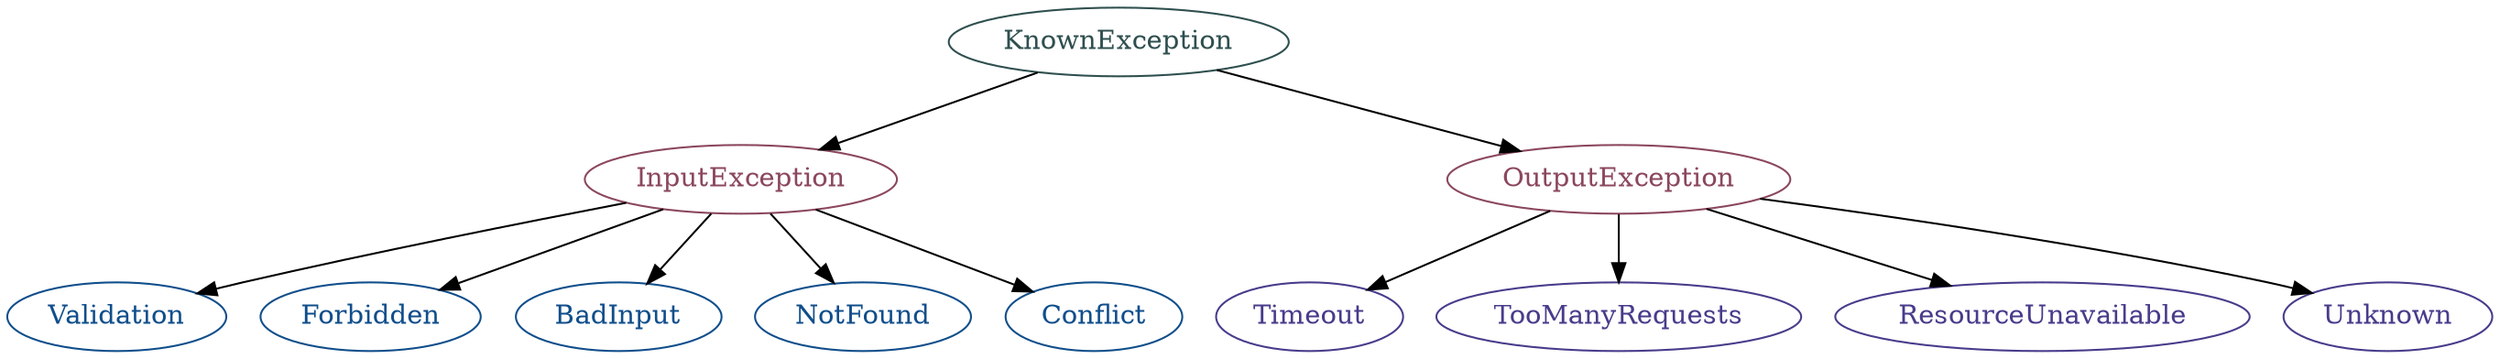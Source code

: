 digraph ErrorHierarchy {
  KnownException [color=darkslategrey, fontcolor=darkslategrey];

  InputException [color=palevioletred4, fontcolor=palevioletred4];
  OutputException [color=palevioletred4, fontcolor=palevioletred4];

  Validation [color=dodgerblue4, fontcolor=dodgerblue4];
  Forbidden [color=dodgerblue4, fontcolor=dodgerblue4];
  BadInput [color=dodgerblue4, fontcolor=dodgerblue4];
  NotFound [color=dodgerblue4, fontcolor=dodgerblue4];
  Conflict [color=dodgerblue4, fontcolor=dodgerblue4];

  Timeout [color=slateblue4, fontcolor=slateblue4];
  TooManyRequests [color=slateblue4, fontcolor=slateblue4];
  ResourceUnavailable [color=slateblue4, fontcolor=slateblue4];
  Unknown [color=slateblue4, fontcolor=slateblue4];

  KnownException -> {InputException, OutputException};

  InputException -> {
    Validation,
    BadInput,
    Forbidden,
    NotFound,
    Conflict
  };

  OutputException -> {
    Timeout,
    TooManyRequests,
    ResourceUnavailable,
    Unknown
  }
}
